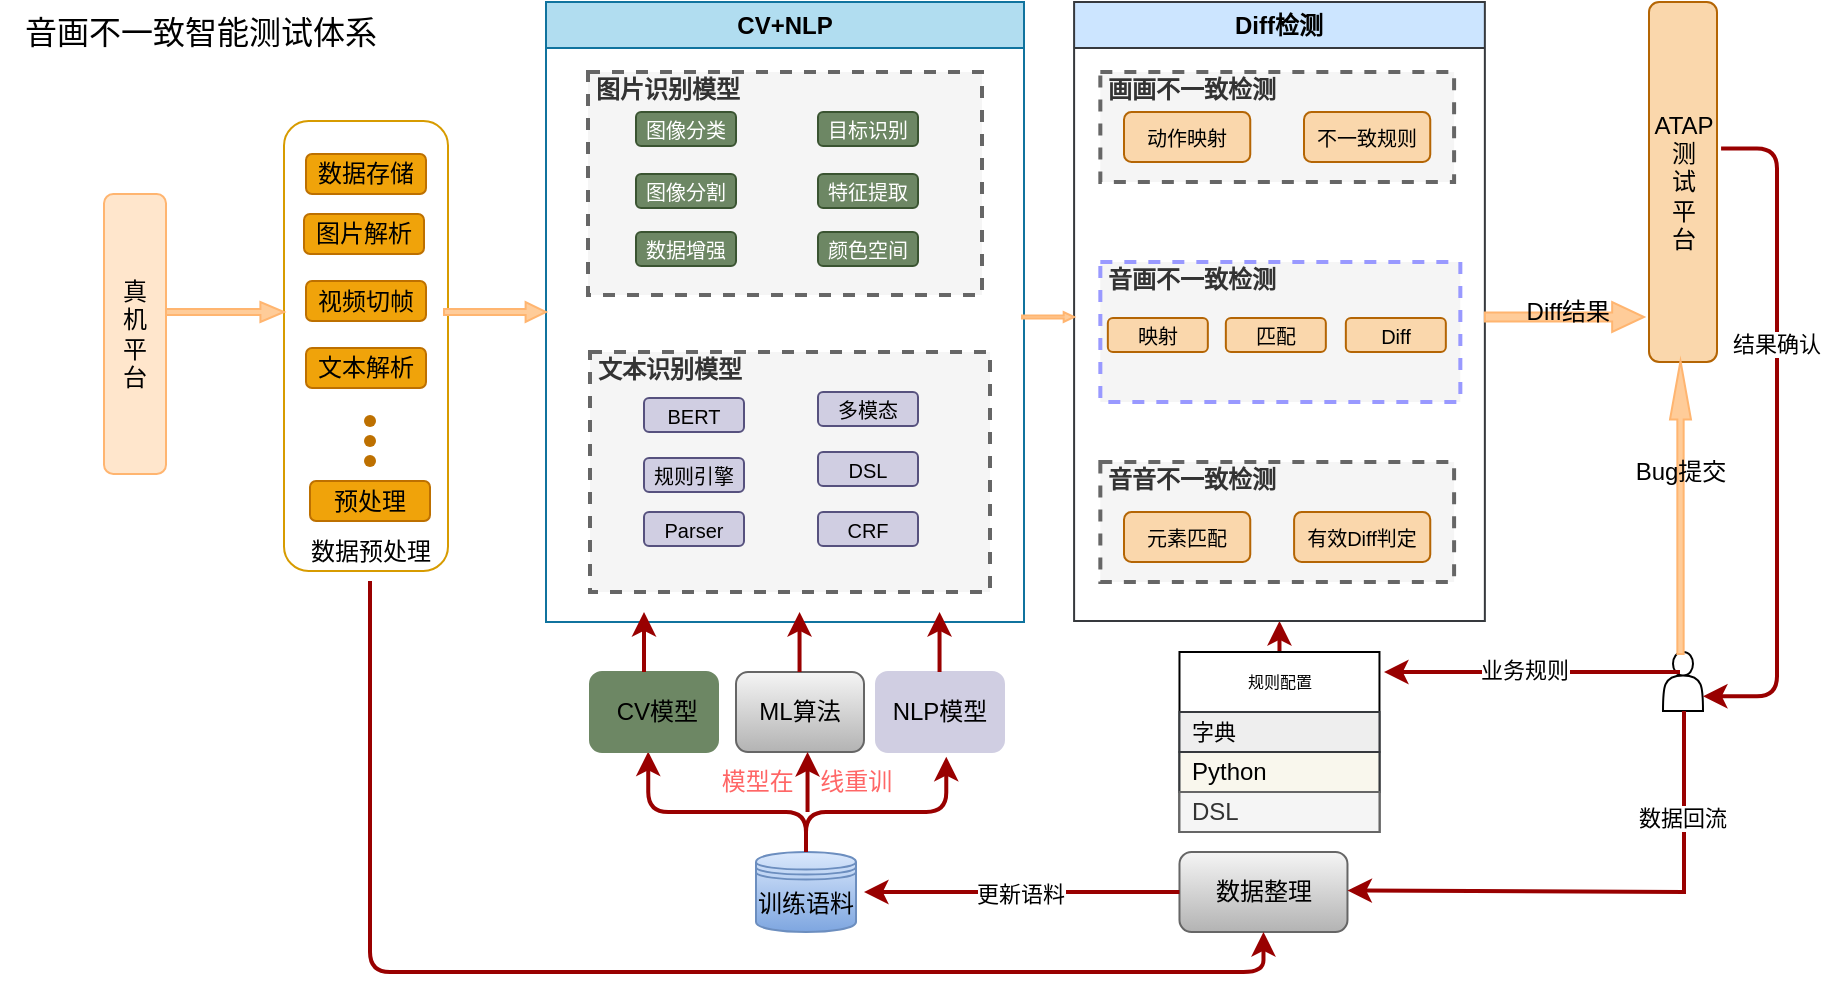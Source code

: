<mxfile version="21.1.4" type="github">
  <diagram name="Page-1" id="c7558073-3199-34d8-9f00-42111426c3f3">
    <mxGraphModel dx="1660" dy="513" grid="1" gridSize="10" guides="1" tooltips="1" connect="1" arrows="1" fold="1" page="1" pageScale="1" pageWidth="826" pageHeight="1169" background="none" math="0" shadow="0">
      <root>
        <mxCell id="0" />
        <mxCell id="1" parent="0" />
        <mxCell id="87" value="" style="edgeStyle=elbowEdgeStyle;elbow=vertical;strokeColor=#990000;strokeWidth=2;entryX=0.455;entryY=0.995;entryDx=0;entryDy=0;entryPerimeter=0;exitX=0.5;exitY=0;exitDx=0;exitDy=0;" parent="1" source="m2E1bTaKXVmhdD45sBwT-120" target="m2E1bTaKXVmhdD45sBwT-138" edge="1">
          <mxGeometry width="100" height="100" relative="1" as="geometry">
            <mxPoint x="377.0" y="1089.997" as="sourcePoint" />
            <mxPoint x="313.5" y="1089.997" as="targetPoint" />
            <Array as="points">
              <mxPoint x="410" y="1070" />
            </Array>
          </mxGeometry>
        </mxCell>
        <mxCell id="1T5ogeQw5huNj0ChWTJ9-96" value="真&lt;br&gt;机&lt;br&gt;平&lt;br&gt;台" style="rounded=1;whiteSpace=wrap;html=1;fillColor=#ffe6cc;strokeColor=#FFB570;" parent="1" vertex="1">
          <mxGeometry x="50" y="761" width="31" height="140" as="geometry" />
        </mxCell>
        <mxCell id="1T5ogeQw5huNj0ChWTJ9-97" value="" style="rounded=1;whiteSpace=wrap;html=1;strokeColor=#d79b00;fillColor=none;" parent="1" vertex="1">
          <mxGeometry x="140" y="724.5" width="82" height="225" as="geometry" />
        </mxCell>
        <mxCell id="1T5ogeQw5huNj0ChWTJ9-98" value="数据存储" style="rounded=1;whiteSpace=wrap;html=1;strokeColor=#BD7000;fillColor=#f0a30a;fontColor=#000000;" parent="1" vertex="1">
          <mxGeometry x="151" y="741" width="60" height="20" as="geometry" />
        </mxCell>
        <mxCell id="1T5ogeQw5huNj0ChWTJ9-101" value="" style="shape=singleArrow;whiteSpace=wrap;html=1;strokeColor=#FFB570;fillColor=#FFCC99;" parent="1" vertex="1">
          <mxGeometry x="81" y="815" width="59" height="10" as="geometry" />
        </mxCell>
        <mxCell id="1T5ogeQw5huNj0ChWTJ9-108" value="" style="shape=waypoint;sketch=0;fillStyle=solid;size=6;pointerEvents=1;points=[];fillColor=#f0a30a;resizable=0;rotatable=0;perimeter=centerPerimeter;snapToPoint=1;strokeColor=#BD7000;fontColor=#000000;" parent="1" vertex="1">
          <mxGeometry x="163" y="854.5" width="40" height="40" as="geometry" />
        </mxCell>
        <mxCell id="1T5ogeQw5huNj0ChWTJ9-110" value="数据预处理" style="text;html=1;align=center;verticalAlign=middle;resizable=0;points=[];autosize=1;strokeColor=none;fillColor=none;" parent="1" vertex="1">
          <mxGeometry x="143" y="924.5" width="80" height="30" as="geometry" />
        </mxCell>
        <mxCell id="1T5ogeQw5huNj0ChWTJ9-116" value="文本识别模型" style="html=1;fontColor=#333333;fontStyle=1;align=left;verticalAlign=top;spacing=0;labelBorderColor=none;fillColor=#f5f5f5;dashed=1;strokeWidth=2;strokeColor=#666666;spacingLeft=4;spacingTop=-3;" parent="1" vertex="1">
          <mxGeometry x="293" y="840" width="200" height="120" as="geometry" />
        </mxCell>
        <mxCell id="m2E1bTaKXVmhdD45sBwT-104" value="Parser" style="rounded=1;whiteSpace=wrap;html=1;fontSize=10;fillColor=#d0cee2;strokeColor=#56517e;" vertex="1" parent="1">
          <mxGeometry x="320" y="920" width="50" height="17" as="geometry" />
        </mxCell>
        <mxCell id="m2E1bTaKXVmhdD45sBwT-106" value="BERT" style="rounded=1;whiteSpace=wrap;html=1;fontSize=10;fillColor=#d0cee2;strokeColor=#56517e;" vertex="1" parent="1">
          <mxGeometry x="320" y="863" width="50" height="17" as="geometry" />
        </mxCell>
        <mxCell id="m2E1bTaKXVmhdD45sBwT-108" value="规则引擎" style="rounded=1;whiteSpace=wrap;html=1;fontSize=10;fillColor=#d0cee2;strokeColor=#56517e;" vertex="1" parent="1">
          <mxGeometry x="320" y="893" width="50" height="17" as="geometry" />
        </mxCell>
        <mxCell id="m2E1bTaKXVmhdD45sBwT-110" style="edgeStyle=orthogonalEdgeStyle;rounded=0;orthogonalLoop=1;jettySize=auto;html=1;exitX=0.5;exitY=1;exitDx=0;exitDy=0;" edge="1" parent="1" source="m2E1bTaKXVmhdD45sBwT-104" target="m2E1bTaKXVmhdD45sBwT-104">
          <mxGeometry relative="1" as="geometry" />
        </mxCell>
        <mxCell id="m2E1bTaKXVmhdD45sBwT-118" value="ATAP&lt;br&gt;测&lt;br&gt;试&lt;br&gt;平&lt;br&gt;台" style="rounded=1;whiteSpace=wrap;html=1;fillColor=#fad7ac;strokeColor=#b46504;" vertex="1" parent="1">
          <mxGeometry x="822.5" y="665" width="34" height="180" as="geometry" />
        </mxCell>
        <mxCell id="m2E1bTaKXVmhdD45sBwT-120" value="训练语料" style="shape=datastore;whiteSpace=wrap;html=1;fillColor=#dae8fc;gradientColor=#7ea6e0;strokeColor=#6c8ebf;" vertex="1" parent="1">
          <mxGeometry x="376" y="1090" width="50" height="40" as="geometry" />
        </mxCell>
        <mxCell id="m2E1bTaKXVmhdD45sBwT-121" value="" style="shape=actor;whiteSpace=wrap;html=1;" vertex="1" parent="1">
          <mxGeometry x="829.5" y="990" width="20" height="29.5" as="geometry" />
        </mxCell>
        <mxCell id="m2E1bTaKXVmhdD45sBwT-128" value="数据整理" style="rounded=1;whiteSpace=wrap;html=1;fillColor=#f5f5f5;gradientColor=#b3b3b3;strokeColor=#666666;" vertex="1" parent="1">
          <mxGeometry x="587.74" y="1090" width="84" height="40" as="geometry" />
        </mxCell>
        <mxCell id="m2E1bTaKXVmhdD45sBwT-137" value="NLP模型" style="rounded=1;whiteSpace=wrap;html=1;fillColor=#D0CEE2;strokeColor=#D0CEE2;" vertex="1" parent="1">
          <mxGeometry x="436" y="1000" width="64" height="40" as="geometry" />
        </mxCell>
        <mxCell id="m2E1bTaKXVmhdD45sBwT-138" value="&amp;nbsp;CV模型" style="rounded=1;whiteSpace=wrap;html=1;fillColor=#6D8764;strokeColor=#6D8764;" vertex="1" parent="1">
          <mxGeometry x="293" y="1000" width="64" height="40" as="geometry" />
        </mxCell>
        <mxCell id="m2E1bTaKXVmhdD45sBwT-140" value="CV+NLP" style="swimlane;whiteSpace=wrap;html=1;strokeColor=#10739e;fillColor=#b1ddf0;" vertex="1" parent="1">
          <mxGeometry x="271" y="665" width="239" height="310" as="geometry" />
        </mxCell>
        <mxCell id="m2E1bTaKXVmhdD45sBwT-146" value="" style="endArrow=classic;html=1;rounded=0;strokeColor=#990000;strokeWidth=2;" edge="1" parent="m2E1bTaKXVmhdD45sBwT-140">
          <mxGeometry width="50" height="50" relative="1" as="geometry">
            <mxPoint x="49" y="335" as="sourcePoint" />
            <mxPoint x="49" y="305" as="targetPoint" />
          </mxGeometry>
        </mxCell>
        <mxCell id="m2E1bTaKXVmhdD45sBwT-147" value="" style="endArrow=classic;html=1;rounded=0;strokeColor=#990000;strokeWidth=2;" edge="1" parent="m2E1bTaKXVmhdD45sBwT-140">
          <mxGeometry width="50" height="50" relative="1" as="geometry">
            <mxPoint x="196.77" y="335" as="sourcePoint" />
            <mxPoint x="196.77" y="305" as="targetPoint" />
          </mxGeometry>
        </mxCell>
        <mxCell id="1T5ogeQw5huNj0ChWTJ9-107" value="" style="shape=waypoint;sketch=0;fillStyle=solid;size=6;pointerEvents=1;points=[];fillColor=none;resizable=0;rotatable=0;perimeter=centerPerimeter;snapToPoint=1;strokeColor=#D5E8D4;" parent="m2E1bTaKXVmhdD45sBwT-140" vertex="1">
          <mxGeometry x="65" y="110" width="40" height="40" as="geometry" />
        </mxCell>
        <mxCell id="1T5ogeQw5huNj0ChWTJ9-114" value="图片识别模型" style="html=1;fontStyle=1;align=left;verticalAlign=top;spacing=0;labelBorderColor=none;dashed=1;strokeWidth=2;spacingLeft=4;spacingTop=-3;strokeColor=#666666;fillColor=#f5f5f5;fontColor=#333333;" parent="m2E1bTaKXVmhdD45sBwT-140" vertex="1">
          <mxGeometry x="21" y="35" width="197" height="111.5" as="geometry" />
        </mxCell>
        <mxCell id="m2E1bTaKXVmhdD45sBwT-96" value="&lt;font style=&quot;font-size: 10px;&quot;&gt;数据增强&lt;/font&gt;" style="rounded=1;whiteSpace=wrap;html=1;fontSize=10;fillColor=#6d8764;fontColor=#ffffff;strokeColor=#3A5431;" vertex="1" parent="m2E1bTaKXVmhdD45sBwT-140">
          <mxGeometry x="45" y="115" width="50" height="17" as="geometry" />
        </mxCell>
        <mxCell id="m2E1bTaKXVmhdD45sBwT-98" value="&lt;font style=&quot;font-size: 10px;&quot;&gt;颜色空间&lt;/font&gt;" style="rounded=1;whiteSpace=wrap;html=1;fontSize=10;fillColor=#6d8764;fontColor=#ffffff;strokeColor=#3A5431;" vertex="1" parent="m2E1bTaKXVmhdD45sBwT-140">
          <mxGeometry x="136" y="115" width="50" height="17" as="geometry" />
        </mxCell>
        <mxCell id="m2E1bTaKXVmhdD45sBwT-99" value="图像分割" style="rounded=1;whiteSpace=wrap;html=1;fontSize=10;fillColor=#6d8764;fontColor=#ffffff;strokeColor=#3A5431;" vertex="1" parent="m2E1bTaKXVmhdD45sBwT-140">
          <mxGeometry x="45" y="86" width="50" height="17" as="geometry" />
        </mxCell>
        <mxCell id="m2E1bTaKXVmhdD45sBwT-100" value="特征提取" style="rounded=1;whiteSpace=wrap;html=1;fontSize=10;fillColor=#6d8764;fontColor=#ffffff;strokeColor=#3A5431;" vertex="1" parent="m2E1bTaKXVmhdD45sBwT-140">
          <mxGeometry x="136" y="86" width="50" height="17" as="geometry" />
        </mxCell>
        <mxCell id="m2E1bTaKXVmhdD45sBwT-102" value="图像分类" style="rounded=1;whiteSpace=wrap;html=1;fontSize=10;fillColor=#6d8764;fontColor=#ffffff;strokeColor=#3A5431;" vertex="1" parent="m2E1bTaKXVmhdD45sBwT-140">
          <mxGeometry x="45" y="55" width="50" height="17" as="geometry" />
        </mxCell>
        <mxCell id="m2E1bTaKXVmhdD45sBwT-103" value="目标识别" style="rounded=1;whiteSpace=wrap;html=1;fontSize=10;fillColor=#6d8764;fontColor=#ffffff;strokeColor=#3A5431;" vertex="1" parent="m2E1bTaKXVmhdD45sBwT-140">
          <mxGeometry x="136" y="55" width="50" height="17" as="geometry" />
        </mxCell>
        <mxCell id="m2E1bTaKXVmhdD45sBwT-107" value="多模态" style="rounded=1;whiteSpace=wrap;html=1;fontSize=10;fillColor=#d0cee2;strokeColor=#56517e;" vertex="1" parent="m2E1bTaKXVmhdD45sBwT-140">
          <mxGeometry x="136" y="195" width="50" height="17" as="geometry" />
        </mxCell>
        <mxCell id="m2E1bTaKXVmhdD45sBwT-105" value="DSL" style="rounded=1;whiteSpace=wrap;html=1;fontSize=10;fillColor=#d0cee2;strokeColor=#56517e;" vertex="1" parent="m2E1bTaKXVmhdD45sBwT-140">
          <mxGeometry x="136" y="225" width="50" height="17" as="geometry" />
        </mxCell>
        <mxCell id="m2E1bTaKXVmhdD45sBwT-109" value="CRF" style="rounded=1;whiteSpace=wrap;html=1;fontSize=10;fillColor=#d0cee2;strokeColor=#56517e;" vertex="1" parent="m2E1bTaKXVmhdD45sBwT-140">
          <mxGeometry x="136" y="255" width="50" height="17" as="geometry" />
        </mxCell>
        <mxCell id="m2E1bTaKXVmhdD45sBwT-141" value="" style="edgeStyle=elbowEdgeStyle;elbow=vertical;strokeColor=#990000;strokeWidth=2;entryX=0.549;entryY=1.059;entryDx=0;entryDy=0;entryPerimeter=0;" edge="1" parent="1" source="m2E1bTaKXVmhdD45sBwT-120" target="m2E1bTaKXVmhdD45sBwT-137">
          <mxGeometry width="100" height="100" relative="1" as="geometry">
            <mxPoint x="430.5" y="1089.997" as="sourcePoint" />
            <mxPoint x="371.5" y="1050" as="targetPoint" />
            <Array as="points">
              <mxPoint x="440" y="1070" />
            </Array>
          </mxGeometry>
        </mxCell>
        <mxCell id="m2E1bTaKXVmhdD45sBwT-237" style="edgeStyle=orthogonalEdgeStyle;rounded=0;orthogonalLoop=1;jettySize=auto;html=1;exitX=0.5;exitY=0;exitDx=0;exitDy=0;entryX=0.5;entryY=1;entryDx=0;entryDy=0;strokeColor=#990000;strokeWidth=2;" edge="1" parent="1" source="m2E1bTaKXVmhdD45sBwT-156" target="m2E1bTaKXVmhdD45sBwT-200">
          <mxGeometry relative="1" as="geometry" />
        </mxCell>
        <mxCell id="m2E1bTaKXVmhdD45sBwT-156" value="规则配置" style="swimlane;fontStyle=0;childLayout=stackLayout;horizontal=1;startSize=30;horizontalStack=0;resizeParent=1;resizeParentMax=0;resizeLast=0;collapsible=1;marginBottom=0;whiteSpace=wrap;html=1;fontSize=8;" vertex="1" parent="1">
          <mxGeometry x="587.74" y="990" width="100" height="90" as="geometry" />
        </mxCell>
        <mxCell id="m2E1bTaKXVmhdD45sBwT-157" value="&lt;font style=&quot;font-size: 11px;&quot;&gt;字典&lt;/font&gt;" style="text;align=left;verticalAlign=middle;spacingLeft=4;spacingRight=4;overflow=hidden;points=[[0,0.5],[1,0.5]];portConstraint=eastwest;rotatable=0;whiteSpace=wrap;html=1;fillColor=#eeeeee;strokeColor=#36393d;" vertex="1" parent="m2E1bTaKXVmhdD45sBwT-156">
          <mxGeometry y="30" width="100" height="20" as="geometry" />
        </mxCell>
        <mxCell id="m2E1bTaKXVmhdD45sBwT-158" value="Python" style="text;align=left;verticalAlign=middle;spacingLeft=4;spacingRight=4;overflow=hidden;points=[[0,0.5],[1,0.5]];portConstraint=eastwest;rotatable=0;whiteSpace=wrap;html=1;fillColor=#f9f7ed;strokeColor=#36393d;" vertex="1" parent="m2E1bTaKXVmhdD45sBwT-156">
          <mxGeometry y="50" width="100" height="20" as="geometry" />
        </mxCell>
        <mxCell id="m2E1bTaKXVmhdD45sBwT-159" value="DSL" style="text;align=left;verticalAlign=middle;spacingLeft=4;spacingRight=4;overflow=hidden;points=[[0,0.5],[1,0.5]];portConstraint=eastwest;rotatable=0;whiteSpace=wrap;html=1;fillColor=#f5f5f5;fontColor=#333333;strokeColor=#666666;" vertex="1" parent="m2E1bTaKXVmhdD45sBwT-156">
          <mxGeometry y="70" width="100" height="20" as="geometry" />
        </mxCell>
        <mxCell id="m2E1bTaKXVmhdD45sBwT-168" value="" style="edgeStyle=elbowEdgeStyle;elbow=vertical;strokeColor=#990000;strokeWidth=2;entryX=0.5;entryY=1;entryDx=0;entryDy=0;" edge="1" parent="1" source="1T5ogeQw5huNj0ChWTJ9-110" target="m2E1bTaKXVmhdD45sBwT-128">
          <mxGeometry width="100" height="100" relative="1" as="geometry">
            <mxPoint x="91" y="1108" as="sourcePoint" />
            <mxPoint x="160" y="1070" as="targetPoint" />
            <Array as="points">
              <mxPoint x="470" y="1150" />
              <mxPoint x="480" y="1140" />
              <mxPoint x="380" y="1130" />
              <mxPoint x="129" y="1098" />
            </Array>
          </mxGeometry>
        </mxCell>
        <mxCell id="m2E1bTaKXVmhdD45sBwT-174" value="" style="endArrow=classic;html=1;rounded=0;strokeColor=#990000;strokeWidth=2;exitX=0;exitY=0.5;exitDx=0;exitDy=0;" edge="1" parent="1" source="m2E1bTaKXVmhdD45sBwT-128">
          <mxGeometry width="50" height="50" relative="1" as="geometry">
            <mxPoint x="575" y="1099.77" as="sourcePoint" />
            <mxPoint x="430" y="1110" as="targetPoint" />
          </mxGeometry>
        </mxCell>
        <mxCell id="m2E1bTaKXVmhdD45sBwT-236" value="更新语料" style="edgeLabel;html=1;align=center;verticalAlign=middle;resizable=0;points=[];" vertex="1" connectable="0" parent="m2E1bTaKXVmhdD45sBwT-174">
          <mxGeometry x="0.013" y="1" relative="1" as="geometry">
            <mxPoint as="offset" />
          </mxGeometry>
        </mxCell>
        <mxCell id="m2E1bTaKXVmhdD45sBwT-179" value="图片解析" style="rounded=1;whiteSpace=wrap;html=1;strokeColor=#BD7000;fillColor=#f0a30a;fontColor=#000000;" vertex="1" parent="1">
          <mxGeometry x="150" y="771" width="60" height="20" as="geometry" />
        </mxCell>
        <mxCell id="m2E1bTaKXVmhdD45sBwT-180" value="视频切帧" style="rounded=1;whiteSpace=wrap;html=1;strokeColor=#BD7000;fillColor=#f0a30a;fontColor=#000000;" vertex="1" parent="1">
          <mxGeometry x="151" y="804.5" width="60" height="20" as="geometry" />
        </mxCell>
        <mxCell id="m2E1bTaKXVmhdD45sBwT-181" value="" style="shape=waypoint;sketch=0;fillStyle=solid;size=6;pointerEvents=1;points=[];fillColor=#f0a30a;resizable=0;rotatable=0;perimeter=centerPerimeter;snapToPoint=1;strokeColor=#BD7000;fontColor=#000000;" vertex="1" parent="1">
          <mxGeometry x="163" y="874.5" width="40" height="40" as="geometry" />
        </mxCell>
        <mxCell id="m2E1bTaKXVmhdD45sBwT-182" value="文本解析" style="rounded=1;whiteSpace=wrap;html=1;strokeColor=#BD7000;fillColor=#f0a30a;fontColor=#000000;" vertex="1" parent="1">
          <mxGeometry x="151" y="838" width="60" height="20" as="geometry" />
        </mxCell>
        <mxCell id="m2E1bTaKXVmhdD45sBwT-183" value="预处理" style="rounded=1;whiteSpace=wrap;html=1;strokeColor=#BD7000;fillColor=#f0a30a;fontColor=#000000;" vertex="1" parent="1">
          <mxGeometry x="153" y="904.5" width="60" height="20" as="geometry" />
        </mxCell>
        <mxCell id="m2E1bTaKXVmhdD45sBwT-185" value="" style="shape=waypoint;sketch=0;fillStyle=solid;size=6;pointerEvents=1;points=[];fillColor=#f0a30a;resizable=0;rotatable=0;perimeter=centerPerimeter;snapToPoint=1;strokeColor=#BD7000;fontColor=#000000;" vertex="1" parent="1">
          <mxGeometry x="163" y="864.5" width="40" height="40" as="geometry" />
        </mxCell>
        <mxCell id="m2E1bTaKXVmhdD45sBwT-186" value="" style="shape=singleArrow;whiteSpace=wrap;html=1;strokeColor=#FFB570;fillColor=#FFCC99;" vertex="1" parent="1">
          <mxGeometry x="220" y="815" width="51" height="10" as="geometry" />
        </mxCell>
        <mxCell id="m2E1bTaKXVmhdD45sBwT-189" value="模型在&amp;nbsp; &amp;nbsp; 线重训" style="text;html=1;align=center;verticalAlign=middle;resizable=0;points=[];autosize=1;strokeColor=none;fillColor=none;fontColor=#FF6666;" vertex="1" parent="1">
          <mxGeometry x="346" y="1040" width="110" height="30" as="geometry" />
        </mxCell>
        <mxCell id="m2E1bTaKXVmhdD45sBwT-190" value="&lt;font style=&quot;font-size: 16px;&quot;&gt;音画不一致智能测试体系&lt;/font&gt;" style="text;html=1;align=center;verticalAlign=middle;resizable=0;points=[];autosize=1;strokeColor=none;fillColor=none;" vertex="1" parent="1">
          <mxGeometry x="-2" y="665" width="200" height="30" as="geometry" />
        </mxCell>
        <mxCell id="m2E1bTaKXVmhdD45sBwT-192" value="ML算法" style="rounded=1;whiteSpace=wrap;html=1;fillColor=#f5f5f5;strokeColor=#666666;gradientColor=#b3b3b3;" vertex="1" parent="1">
          <mxGeometry x="366" y="1000" width="64" height="40" as="geometry" />
        </mxCell>
        <mxCell id="m2E1bTaKXVmhdD45sBwT-194" value="" style="endArrow=classic;html=1;rounded=0;strokeColor=#990000;strokeWidth=2;" edge="1" parent="1">
          <mxGeometry width="50" height="50" relative="1" as="geometry">
            <mxPoint x="401.77" y="1070" as="sourcePoint" />
            <mxPoint x="401.77" y="1040" as="targetPoint" />
          </mxGeometry>
        </mxCell>
        <mxCell id="m2E1bTaKXVmhdD45sBwT-195" value="" style="endArrow=classic;html=1;rounded=0;strokeColor=#990000;strokeWidth=2;" edge="1" parent="1">
          <mxGeometry width="50" height="50" relative="1" as="geometry">
            <mxPoint x="397.77" y="1000" as="sourcePoint" />
            <mxPoint x="397.77" y="970" as="targetPoint" />
          </mxGeometry>
        </mxCell>
        <mxCell id="m2E1bTaKXVmhdD45sBwT-200" value="Diff检测" style="swimlane;whiteSpace=wrap;html=1;strokeColor=#36393d;fillColor=#cce5ff;" vertex="1" parent="1">
          <mxGeometry x="535.05" y="665" width="205.38" height="309.5" as="geometry" />
        </mxCell>
        <mxCell id="m2E1bTaKXVmhdD45sBwT-214" value="音音不一致检测" style="html=1;fontStyle=1;align=left;verticalAlign=top;spacing=0;labelBorderColor=none;dashed=1;strokeWidth=2;spacingLeft=4;spacingTop=-3;strokeColor=#666666;fillColor=#f5f5f5;fontColor=#333333;" vertex="1" parent="m2E1bTaKXVmhdD45sBwT-200">
          <mxGeometry x="13.12" y="230" width="176.88" height="60" as="geometry" />
        </mxCell>
        <mxCell id="m2E1bTaKXVmhdD45sBwT-216" value="画画不一致检测" style="html=1;fontStyle=1;align=left;verticalAlign=top;spacing=0;labelBorderColor=none;dashed=1;strokeWidth=2;spacingLeft=4;spacingTop=-3;strokeColor=#666666;fillColor=#f5f5f5;fontColor=#333333;" vertex="1" parent="m2E1bTaKXVmhdD45sBwT-200">
          <mxGeometry x="13.12" y="35" width="176.88" height="55" as="geometry" />
        </mxCell>
        <mxCell id="m2E1bTaKXVmhdD45sBwT-113" value="音画不一致检测" style="html=1;fontStyle=1;align=left;verticalAlign=top;spacing=0;labelBorderColor=none;dashed=1;strokeWidth=2;spacingLeft=4;spacingTop=-3;strokeColor=#9999FF;fillColor=#f5f5f5;fontColor=#333333;" vertex="1" parent="m2E1bTaKXVmhdD45sBwT-200">
          <mxGeometry x="13.12" y="130" width="180" height="70" as="geometry" />
        </mxCell>
        <mxCell id="m2E1bTaKXVmhdD45sBwT-114" value="映射" style="rounded=1;whiteSpace=wrap;html=1;fontSize=10;fillColor=#fad7ac;strokeColor=#b46504;" vertex="1" parent="m2E1bTaKXVmhdD45sBwT-200">
          <mxGeometry x="16.87" y="158" width="50" height="17" as="geometry" />
        </mxCell>
        <mxCell id="m2E1bTaKXVmhdD45sBwT-115" value="匹配" style="rounded=1;whiteSpace=wrap;html=1;fontSize=10;fillColor=#fad7ac;strokeColor=#b46504;" vertex="1" parent="m2E1bTaKXVmhdD45sBwT-200">
          <mxGeometry x="75.87" y="158" width="50" height="17" as="geometry" />
        </mxCell>
        <mxCell id="m2E1bTaKXVmhdD45sBwT-116" value="Diff" style="rounded=1;whiteSpace=wrap;html=1;fontSize=10;fillColor=#fad7ac;strokeColor=#b46504;" vertex="1" parent="m2E1bTaKXVmhdD45sBwT-200">
          <mxGeometry x="135.87" y="158" width="50" height="17" as="geometry" />
        </mxCell>
        <mxCell id="m2E1bTaKXVmhdD45sBwT-217" value="动作映射" style="rounded=1;whiteSpace=wrap;html=1;fontSize=10;fillColor=#fad7ac;strokeColor=#b46504;" vertex="1" parent="m2E1bTaKXVmhdD45sBwT-200">
          <mxGeometry x="24.95" y="55" width="63.13" height="25" as="geometry" />
        </mxCell>
        <mxCell id="m2E1bTaKXVmhdD45sBwT-218" value="不一致规则" style="rounded=1;whiteSpace=wrap;html=1;fontSize=10;fillColor=#fad7ac;strokeColor=#b46504;" vertex="1" parent="m2E1bTaKXVmhdD45sBwT-200">
          <mxGeometry x="114.95" y="55" width="63.13" height="25" as="geometry" />
        </mxCell>
        <mxCell id="m2E1bTaKXVmhdD45sBwT-219" value="元素匹配" style="rounded=1;whiteSpace=wrap;html=1;fontSize=10;fillColor=#fad7ac;strokeColor=#b46504;" vertex="1" parent="m2E1bTaKXVmhdD45sBwT-200">
          <mxGeometry x="24.95" y="255" width="63.13" height="25" as="geometry" />
        </mxCell>
        <mxCell id="m2E1bTaKXVmhdD45sBwT-220" value="有效Diff判定" style="rounded=1;whiteSpace=wrap;html=1;fontSize=10;fillColor=#fad7ac;strokeColor=#b46504;" vertex="1" parent="m2E1bTaKXVmhdD45sBwT-200">
          <mxGeometry x="110" y="255" width="68.08" height="25" as="geometry" />
        </mxCell>
        <mxCell id="m2E1bTaKXVmhdD45sBwT-240" value="" style="shape=singleArrow;whiteSpace=wrap;html=1;strokeColor=#FFB570;fillColor=#FFCC99;" vertex="1" parent="m2E1bTaKXVmhdD45sBwT-200">
          <mxGeometry x="-26.05" y="155" width="26.05" height="5" as="geometry" />
        </mxCell>
        <mxCell id="m2E1bTaKXVmhdD45sBwT-222" value="" style="shape=singleArrow;whiteSpace=wrap;html=1;strokeColor=#FFB570;fillColor=#FFCC99;rotation=-90;" vertex="1" parent="1">
          <mxGeometry x="765" y="912.5" width="146.5" height="10.5" as="geometry" />
        </mxCell>
        <mxCell id="m2E1bTaKXVmhdD45sBwT-225" value="" style="edgeStyle=elbowEdgeStyle;elbow=vertical;strokeColor=#990000;strokeWidth=2;entryX=1;entryY=0.75;entryDx=0;entryDy=0;exitX=1.06;exitY=0.407;exitDx=0;exitDy=0;exitPerimeter=0;" edge="1" parent="1" source="m2E1bTaKXVmhdD45sBwT-118" target="m2E1bTaKXVmhdD45sBwT-121">
          <mxGeometry width="100" height="100" relative="1" as="geometry">
            <mxPoint x="1006.5" y="735" as="sourcePoint" />
            <mxPoint x="986.5" y="919.5" as="targetPoint" />
            <Array as="points">
              <mxPoint x="886.5" y="825" />
              <mxPoint x="1016.5" y="945" />
              <mxPoint x="976.5" y="1079.5" />
              <mxPoint x="1004.5" y="924" />
            </Array>
          </mxGeometry>
        </mxCell>
        <mxCell id="m2E1bTaKXVmhdD45sBwT-226" value="结果确认" style="edgeLabel;html=1;align=center;verticalAlign=middle;resizable=0;points=[];" vertex="1" connectable="0" parent="m2E1bTaKXVmhdD45sBwT-225">
          <mxGeometry x="-0.258" y="-1" relative="1" as="geometry">
            <mxPoint as="offset" />
          </mxGeometry>
        </mxCell>
        <mxCell id="m2E1bTaKXVmhdD45sBwT-227" value="Bug提交" style="text;html=1;align=center;verticalAlign=middle;resizable=0;points=[];autosize=1;strokeColor=none;fillColor=none;" vertex="1" parent="1">
          <mxGeometry x="803.25" y="885" width="70" height="30" as="geometry" />
        </mxCell>
        <mxCell id="m2E1bTaKXVmhdD45sBwT-232" value="" style="endArrow=classic;html=1;rounded=0;strokeColor=#990000;strokeWidth=2;exitX=0;exitY=0.5;exitDx=0;exitDy=0;" edge="1" parent="1">
          <mxGeometry width="50" height="50" relative="1" as="geometry">
            <mxPoint x="838" y="1000" as="sourcePoint" />
            <mxPoint x="690" y="1000" as="targetPoint" />
          </mxGeometry>
        </mxCell>
        <mxCell id="m2E1bTaKXVmhdD45sBwT-234" value="业务规则" style="edgeLabel;html=1;align=center;verticalAlign=middle;resizable=0;points=[];" vertex="1" connectable="0" parent="m2E1bTaKXVmhdD45sBwT-232">
          <mxGeometry x="0.055" y="-1" relative="1" as="geometry">
            <mxPoint as="offset" />
          </mxGeometry>
        </mxCell>
        <mxCell id="m2E1bTaKXVmhdD45sBwT-233" value="" style="endArrow=classic;html=1;rounded=0;strokeColor=#990000;strokeWidth=2;" edge="1" parent="1">
          <mxGeometry width="50" height="50" relative="1" as="geometry">
            <mxPoint x="840" y="1019.5" as="sourcePoint" />
            <mxPoint x="671.74" y="1109.27" as="targetPoint" />
            <Array as="points">
              <mxPoint x="840" y="1110" />
            </Array>
          </mxGeometry>
        </mxCell>
        <mxCell id="m2E1bTaKXVmhdD45sBwT-235" value="数据回流" style="edgeLabel;html=1;align=center;verticalAlign=middle;resizable=0;points=[];" vertex="1" connectable="0" parent="m2E1bTaKXVmhdD45sBwT-233">
          <mxGeometry x="-0.586" y="-1" relative="1" as="geometry">
            <mxPoint as="offset" />
          </mxGeometry>
        </mxCell>
        <mxCell id="m2E1bTaKXVmhdD45sBwT-238" value="" style="shape=singleArrow;whiteSpace=wrap;html=1;strokeColor=#FFB570;fillColor=#FFCC99;" vertex="1" parent="1">
          <mxGeometry x="740.43" y="815" width="79.57" height="15" as="geometry" />
        </mxCell>
        <mxCell id="m2E1bTaKXVmhdD45sBwT-239" value="&amp;nbsp;Diff结果" style="text;html=1;align=center;verticalAlign=middle;resizable=0;points=[];autosize=1;strokeColor=none;fillColor=none;" vertex="1" parent="1">
          <mxGeometry x="745" y="805" width="70" height="30" as="geometry" />
        </mxCell>
      </root>
    </mxGraphModel>
  </diagram>
</mxfile>
